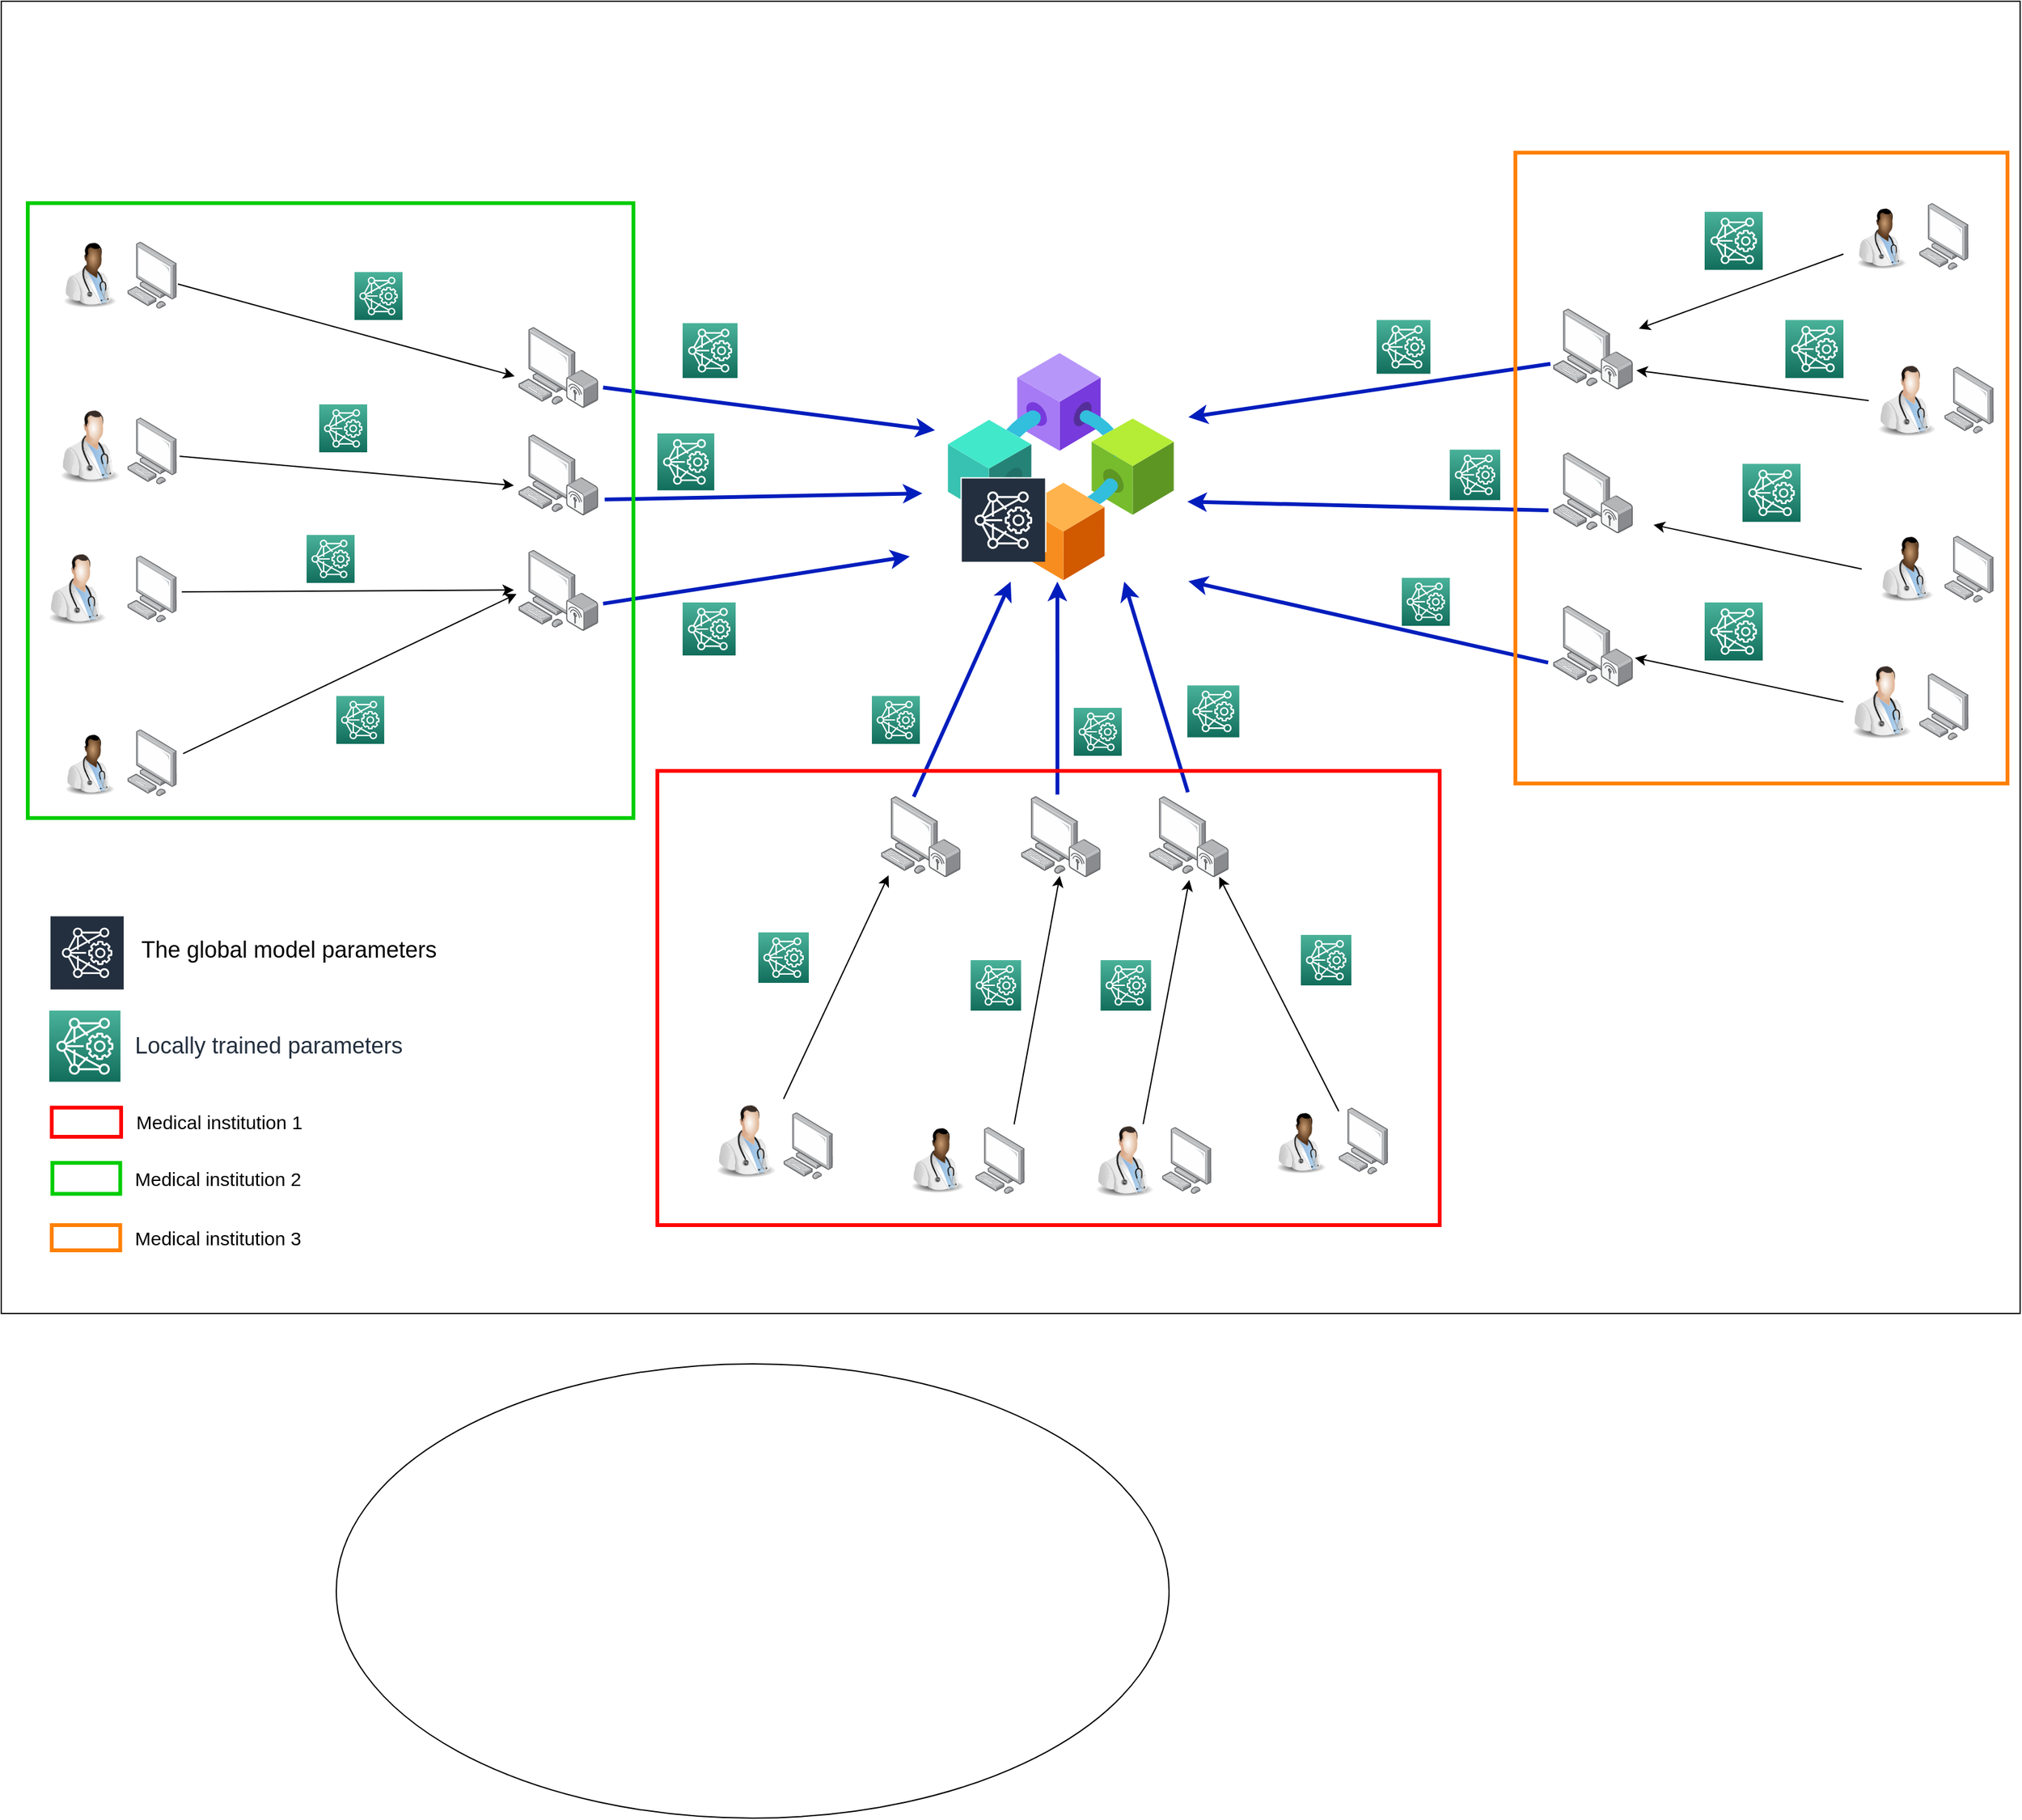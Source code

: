 <mxfile version="21.5.0" type="github">
  <diagram name="Page-1" id="Tms8RYIuvoaYcW6vuLOo">
    <mxGraphModel dx="2868" dy="1520" grid="1" gridSize="10" guides="1" tooltips="1" connect="1" arrows="1" fold="1" page="1" pageScale="1" pageWidth="1600" pageHeight="900" math="0" shadow="0">
      <root>
        <mxCell id="0" />
        <mxCell id="1" parent="0" />
        <mxCell id="-I7TZLMxb8-Y6_HrCM2e-1" value="" style="rounded=0;whiteSpace=wrap;html=1;fillColor=#FFFFFF;gradientColor=none;align=left;" parent="1" vertex="1">
          <mxGeometry width="1600" height="1040" as="geometry" />
        </mxCell>
        <mxCell id="-I7TZLMxb8-Y6_HrCM2e-3" value="" style="image;html=1;image=img/lib/clip_art/people/Doctor_Man_Black_128x128.png" parent="1" vertex="1">
          <mxGeometry x="711.98" y="891.68" width="60" height="53.55" as="geometry" />
        </mxCell>
        <mxCell id="-I7TZLMxb8-Y6_HrCM2e-5" value="" style="image;html=1;image=img/lib/clip_art/people/Doctor_Man_128x128.png" parent="1" vertex="1">
          <mxGeometry x="560" y="870" width="60" height="66.65" as="geometry" />
        </mxCell>
        <mxCell id="-I7TZLMxb8-Y6_HrCM2e-6" value="" style="image;points=[];aspect=fixed;html=1;align=center;shadow=0;dashed=0;image=img/lib/allied_telesis/computer_and_terminals/Personal_Computer.svg;" parent="1" vertex="1">
          <mxGeometry x="620" y="880.65" width="39.03" height="52.9" as="geometry" />
        </mxCell>
        <mxCell id="-I7TZLMxb8-Y6_HrCM2e-7" value="" style="image;points=[];aspect=fixed;html=1;align=center;shadow=0;dashed=0;image=img/lib/allied_telesis/computer_and_terminals/Personal_Computer.svg;" parent="1" vertex="1">
          <mxGeometry x="771.98" y="892.33" width="39.03" height="52.9" as="geometry" />
        </mxCell>
        <mxCell id="-I7TZLMxb8-Y6_HrCM2e-8" value="" style="image;html=1;image=img/lib/clip_art/people/Doctor_Man_Black_128x128.png" parent="1" vertex="1">
          <mxGeometry x="1000" y="879.78" width="60" height="50" as="geometry" />
        </mxCell>
        <mxCell id="-I7TZLMxb8-Y6_HrCM2e-9" value="" style="image;points=[];aspect=fixed;html=1;align=center;shadow=0;dashed=0;image=img/lib/allied_telesis/computer_and_terminals/Personal_Computer.svg;" parent="1" vertex="1">
          <mxGeometry x="1060" y="876.88" width="39.03" height="52.9" as="geometry" />
        </mxCell>
        <mxCell id="-I7TZLMxb8-Y6_HrCM2e-10" value="" style="image;points=[];aspect=fixed;html=1;align=center;shadow=0;dashed=0;image=img/lib/allied_telesis/computer_and_terminals/Personal_Computer.svg;" parent="1" vertex="1">
          <mxGeometry x="920" y="892.33" width="39.03" height="52.9" as="geometry" />
        </mxCell>
        <mxCell id="-I7TZLMxb8-Y6_HrCM2e-11" value="" style="image;html=1;image=img/lib/clip_art/people/Doctor_Man_128x128.png" parent="1" vertex="1">
          <mxGeometry x="860" y="890" width="60" height="58.33" as="geometry" />
        </mxCell>
        <mxCell id="-I7TZLMxb8-Y6_HrCM2e-12" value="" style="image;points=[];aspect=fixed;html=1;align=center;shadow=0;dashed=0;image=img/lib/allied_telesis/computer_and_terminals/Personal_Computer_Wireless.svg;" parent="1" vertex="1">
          <mxGeometry x="697.25" y="630.0" width="63" height="64.2" as="geometry" />
        </mxCell>
        <mxCell id="-I7TZLMxb8-Y6_HrCM2e-13" value="" style="image;points=[];aspect=fixed;html=1;align=center;shadow=0;dashed=0;image=img/lib/allied_telesis/computer_and_terminals/Personal_Computer_Wireless.svg;" parent="1" vertex="1">
          <mxGeometry x="808.26" y="630.0" width="63" height="64.2" as="geometry" />
        </mxCell>
        <mxCell id="-I7TZLMxb8-Y6_HrCM2e-14" value="" style="image;points=[];aspect=fixed;html=1;align=center;shadow=0;dashed=0;image=img/lib/allied_telesis/computer_and_terminals/Personal_Computer_Wireless.svg;" parent="1" vertex="1">
          <mxGeometry x="909.75" y="630.0" width="63" height="64.2" as="geometry" />
        </mxCell>
        <mxCell id="-I7TZLMxb8-Y6_HrCM2e-15" value="" style="sketch=0;points=[[0,0,0],[0.25,0,0],[0.5,0,0],[0.75,0,0],[1,0,0],[0,1,0],[0.25,1,0],[0.5,1,0],[0.75,1,0],[1,1,0],[0,0.25,0],[0,0.5,0],[0,0.75,0],[1,0.25,0],[1,0.5,0],[1,0.75,0]];outlineConnect=0;fontColor=#232F3E;gradientColor=#4AB29A;gradientDirection=north;fillColor=#116D5B;strokeColor=#ffffff;dashed=0;verticalLabelPosition=bottom;verticalAlign=top;align=center;html=1;fontSize=12;fontStyle=0;aspect=fixed;shape=mxgraph.aws4.resourceIcon;resIcon=mxgraph.aws4.deep_learning_amis;" parent="1" vertex="1">
          <mxGeometry x="600" y="738" width="40" height="40" as="geometry" />
        </mxCell>
        <mxCell id="-I7TZLMxb8-Y6_HrCM2e-18" value="" style="endArrow=classic;html=1;rounded=0;entryX=0.095;entryY=0.977;entryDx=0;entryDy=0;entryPerimeter=0;exitX=1;exitY=0;exitDx=0;exitDy=0;strokeColor=#000000;" parent="1" source="-I7TZLMxb8-Y6_HrCM2e-5" target="-I7TZLMxb8-Y6_HrCM2e-12" edge="1">
          <mxGeometry width="50" height="50" relative="1" as="geometry">
            <mxPoint x="680" y="710" as="sourcePoint" />
            <mxPoint x="730" y="660" as="targetPoint" />
          </mxGeometry>
        </mxCell>
        <mxCell id="-I7TZLMxb8-Y6_HrCM2e-19" value="" style="endArrow=classic;html=1;rounded=0;entryX=0.487;entryY=0.985;entryDx=0;entryDy=0;entryPerimeter=0;strokeColor=#000000;exitX=0.788;exitY=-0.041;exitDx=0;exitDy=0;exitPerimeter=0;" parent="1" source="-I7TZLMxb8-Y6_HrCM2e-7" target="-I7TZLMxb8-Y6_HrCM2e-13" edge="1">
          <mxGeometry width="50" height="50" relative="1" as="geometry">
            <mxPoint x="744" y="780" as="sourcePoint" />
            <mxPoint x="860" y="673" as="targetPoint" />
          </mxGeometry>
        </mxCell>
        <mxCell id="-I7TZLMxb8-Y6_HrCM2e-23" value="" style="endArrow=classic;html=1;rounded=0;entryX=0.881;entryY=0.996;entryDx=0;entryDy=0;entryPerimeter=0;exitX=1;exitY=0;exitDx=0;exitDy=0;strokeColor=#000000;" parent="1" source="-I7TZLMxb8-Y6_HrCM2e-8" target="-I7TZLMxb8-Y6_HrCM2e-14" edge="1">
          <mxGeometry width="50" height="50" relative="1" as="geometry">
            <mxPoint x="920" y="761.2" as="sourcePoint" />
            <mxPoint x="1036" y="654.2" as="targetPoint" />
          </mxGeometry>
        </mxCell>
        <mxCell id="-I7TZLMxb8-Y6_HrCM2e-24" value="" style="endArrow=classic;html=1;rounded=0;entryX=0.505;entryY=1.034;entryDx=0;entryDy=0;entryPerimeter=0;strokeColor=#000000;exitX=0.75;exitY=0;exitDx=0;exitDy=0;" parent="1" source="-I7TZLMxb8-Y6_HrCM2e-11" target="-I7TZLMxb8-Y6_HrCM2e-14" edge="1">
          <mxGeometry width="50" height="50" relative="1" as="geometry">
            <mxPoint x="880" y="780" as="sourcePoint" />
            <mxPoint x="938" y="653" as="targetPoint" />
          </mxGeometry>
        </mxCell>
        <mxCell id="-I7TZLMxb8-Y6_HrCM2e-27" value="" style="ellipse;whiteSpace=wrap;html=1;fillColor=none;strokeColor=#000000;" parent="1" vertex="1">
          <mxGeometry x="265.52" y="1080" width="660" height="360" as="geometry" />
        </mxCell>
        <mxCell id="-I7TZLMxb8-Y6_HrCM2e-28" value="" style="image;aspect=fixed;html=1;points=[];align=center;fontSize=12;image=img/lib/azure2/blockchain/Consortium.svg;" parent="1" vertex="1">
          <mxGeometry x="749.76" y="278.9" width="180" height="180" as="geometry" />
        </mxCell>
        <mxCell id="-I7TZLMxb8-Y6_HrCM2e-29" value="" style="image;points=[];aspect=fixed;html=1;align=center;shadow=0;dashed=0;image=img/lib/allied_telesis/computer_and_terminals/Personal_Computer.svg;" parent="1" vertex="1">
          <mxGeometry x="100" y="577.1" width="39.03" height="52.9" as="geometry" />
        </mxCell>
        <mxCell id="-I7TZLMxb8-Y6_HrCM2e-30" value="" style="image;html=1;image=img/lib/clip_art/people/Doctor_Man_Black_128x128.png" parent="1" vertex="1">
          <mxGeometry x="40" y="580" width="60" height="50" as="geometry" />
        </mxCell>
        <mxCell id="-I7TZLMxb8-Y6_HrCM2e-31" value="" style="image;points=[];aspect=fixed;html=1;align=center;shadow=0;dashed=0;image=img/lib/allied_telesis/computer_and_terminals/Personal_Computer.svg;" parent="1" vertex="1">
          <mxGeometry x="100" y="439.37" width="39.03" height="52.9" as="geometry" />
        </mxCell>
        <mxCell id="-I7TZLMxb8-Y6_HrCM2e-32" value="" style="image;html=1;image=img/lib/clip_art/people/Doctor_Man_128x128.png" parent="1" vertex="1">
          <mxGeometry x="30" y="436.65" width="60" height="58.33" as="geometry" />
        </mxCell>
        <mxCell id="-I7TZLMxb8-Y6_HrCM2e-33" value="" style="image;points=[];aspect=fixed;html=1;align=center;shadow=0;dashed=0;image=img/lib/allied_telesis/computer_and_terminals/Personal_Computer.svg;" parent="1" vertex="1">
          <mxGeometry x="100.0" y="190.65" width="39.03" height="52.9" as="geometry" />
        </mxCell>
        <mxCell id="-I7TZLMxb8-Y6_HrCM2e-34" value="" style="image;html=1;image=img/lib/clip_art/people/Doctor_Man_Black_128x128.png" parent="1" vertex="1">
          <mxGeometry x="40.0" y="190.0" width="60" height="53.55" as="geometry" />
        </mxCell>
        <mxCell id="-I7TZLMxb8-Y6_HrCM2e-35" value="" style="image;points=[];aspect=fixed;html=1;align=center;shadow=0;dashed=0;image=img/lib/allied_telesis/computer_and_terminals/Personal_Computer.svg;" parent="1" vertex="1">
          <mxGeometry x="100" y="330" width="39.03" height="52.9" as="geometry" />
        </mxCell>
        <mxCell id="-I7TZLMxb8-Y6_HrCM2e-36" value="" style="image;html=1;image=img/lib/clip_art/people/Doctor_Man_128x128.png" parent="1" vertex="1">
          <mxGeometry x="40" y="319.35" width="60" height="66.65" as="geometry" />
        </mxCell>
        <mxCell id="-I7TZLMxb8-Y6_HrCM2e-38" value="" style="endArrow=classic;html=1;rounded=0;entryX=-0.059;entryY=0.631;entryDx=0;entryDy=0;entryPerimeter=0;strokeColor=#000000;exitX=1.058;exitY=0.579;exitDx=0;exitDy=0;exitPerimeter=0;" parent="1" source="-I7TZLMxb8-Y6_HrCM2e-35" target="-I7TZLMxb8-Y6_HrCM2e-39" edge="1">
          <mxGeometry width="50" height="50" relative="1" as="geometry">
            <mxPoint x="140" y="400" as="sourcePoint" />
            <mxPoint x="230" y="370" as="targetPoint" />
          </mxGeometry>
        </mxCell>
        <mxCell id="-I7TZLMxb8-Y6_HrCM2e-39" value="" style="image;points=[];aspect=fixed;html=1;align=center;shadow=0;dashed=0;image=img/lib/allied_telesis/computer_and_terminals/Personal_Computer_Wireless.svg;" parent="1" vertex="1">
          <mxGeometry x="410" y="343.25" width="63" height="64.2" as="geometry" />
        </mxCell>
        <mxCell id="-I7TZLMxb8-Y6_HrCM2e-40" value="" style="image;points=[];aspect=fixed;html=1;align=center;shadow=0;dashed=0;image=img/lib/allied_telesis/computer_and_terminals/Personal_Computer_Wireless.svg;" parent="1" vertex="1">
          <mxGeometry x="410" y="258.15" width="63" height="64.2" as="geometry" />
        </mxCell>
        <mxCell id="-I7TZLMxb8-Y6_HrCM2e-41" value="" style="image;points=[];aspect=fixed;html=1;align=center;shadow=0;dashed=0;image=img/lib/allied_telesis/computer_and_terminals/Personal_Computer_Wireless.svg;" parent="1" vertex="1">
          <mxGeometry x="410" y="434.8" width="63" height="64.2" as="geometry" />
        </mxCell>
        <mxCell id="-I7TZLMxb8-Y6_HrCM2e-43" value="" style="endArrow=classic;html=1;rounded=0;entryX=-0.05;entryY=0.607;entryDx=0;entryDy=0;entryPerimeter=0;strokeColor=#000000;exitX=1.024;exitY=0.632;exitDx=0;exitDy=0;exitPerimeter=0;" parent="1" source="-I7TZLMxb8-Y6_HrCM2e-33" target="-I7TZLMxb8-Y6_HrCM2e-40" edge="1">
          <mxGeometry width="50" height="50" relative="1" as="geometry">
            <mxPoint x="244" y="490" as="sourcePoint" />
            <mxPoint x="360" y="383" as="targetPoint" />
          </mxGeometry>
        </mxCell>
        <mxCell id="-I7TZLMxb8-Y6_HrCM2e-44" value="" style="endArrow=classic;html=1;rounded=0;entryX=-0.059;entryY=0.496;entryDx=0;entryDy=0;entryPerimeter=0;strokeColor=#000000;exitX=1.104;exitY=0.543;exitDx=0;exitDy=0;exitPerimeter=0;" parent="1" source="-I7TZLMxb8-Y6_HrCM2e-31" target="-I7TZLMxb8-Y6_HrCM2e-41" edge="1">
          <mxGeometry width="50" height="50" relative="1" as="geometry">
            <mxPoint x="380" y="490" as="sourcePoint" />
            <mxPoint x="438" y="363" as="targetPoint" />
          </mxGeometry>
        </mxCell>
        <mxCell id="-I7TZLMxb8-Y6_HrCM2e-45" value="" style="endArrow=classic;html=1;rounded=0;entryX=-0.026;entryY=0.545;entryDx=0;entryDy=0;entryPerimeter=0;exitX=1.131;exitY=0.363;exitDx=0;exitDy=0;strokeColor=#000000;exitPerimeter=0;" parent="1" source="-I7TZLMxb8-Y6_HrCM2e-29" target="-I7TZLMxb8-Y6_HrCM2e-41" edge="1">
          <mxGeometry width="50" height="50" relative="1" as="geometry">
            <mxPoint x="420" y="471.2" as="sourcePoint" />
            <mxPoint x="536" y="364.2" as="targetPoint" />
          </mxGeometry>
        </mxCell>
        <mxCell id="-I7TZLMxb8-Y6_HrCM2e-46" value="" style="sketch=0;points=[[0,0,0],[0.25,0,0],[0.5,0,0],[0.75,0,0],[1,0,0],[0,1,0],[0.25,1,0],[0.5,1,0],[0.75,1,0],[1,1,0],[0,0.25,0],[0,0.5,0],[0,0.75,0],[1,0.25,0],[1,0.5,0],[1,0.75,0]];outlineConnect=0;fontColor=#232F3E;gradientColor=#4AB29A;gradientDirection=north;fillColor=#116D5B;strokeColor=#ffffff;dashed=0;verticalLabelPosition=bottom;verticalAlign=top;align=center;html=1;fontSize=12;fontStyle=0;aspect=fixed;shape=mxgraph.aws4.resourceIcon;resIcon=mxgraph.aws4.deep_learning_amis;" parent="1" vertex="1">
          <mxGeometry x="265.52" y="550.65" width="38" height="38" as="geometry" />
        </mxCell>
        <mxCell id="-I7TZLMxb8-Y6_HrCM2e-48" value="" style="image;points=[];aspect=fixed;html=1;align=center;shadow=0;dashed=0;image=img/lib/allied_telesis/computer_and_terminals/Personal_Computer.svg;" parent="1" vertex="1">
          <mxGeometry x="1520" y="160.0" width="39.03" height="52.9" as="geometry" />
        </mxCell>
        <mxCell id="-I7TZLMxb8-Y6_HrCM2e-49" value="" style="image;html=1;image=img/lib/clip_art/people/Doctor_Man_Black_128x128.png" parent="1" vertex="1">
          <mxGeometry x="1460" y="162.9" width="60" height="50" as="geometry" />
        </mxCell>
        <mxCell id="-I7TZLMxb8-Y6_HrCM2e-50" value="" style="image;points=[];aspect=fixed;html=1;align=center;shadow=0;dashed=0;image=img/lib/allied_telesis/computer_and_terminals/Personal_Computer.svg;" parent="1" vertex="1">
          <mxGeometry x="1540" y="289.65" width="39.03" height="52.9" as="geometry" />
        </mxCell>
        <mxCell id="-I7TZLMxb8-Y6_HrCM2e-51" value="" style="image;html=1;image=img/lib/clip_art/people/Doctor_Man_128x128.png" parent="1" vertex="1">
          <mxGeometry x="1480" y="287.32" width="60" height="58.33" as="geometry" />
        </mxCell>
        <mxCell id="-I7TZLMxb8-Y6_HrCM2e-52" value="" style="image;points=[];aspect=fixed;html=1;align=center;shadow=0;dashed=0;image=img/lib/allied_telesis/computer_and_terminals/Personal_Computer.svg;" parent="1" vertex="1">
          <mxGeometry x="1540" y="423.65" width="39.03" height="52.9" as="geometry" />
        </mxCell>
        <mxCell id="-I7TZLMxb8-Y6_HrCM2e-53" value="" style="image;html=1;image=img/lib/clip_art/people/Doctor_Man_Black_128x128.png" parent="1" vertex="1">
          <mxGeometry x="1480" y="423.0" width="60" height="53.55" as="geometry" />
        </mxCell>
        <mxCell id="-I7TZLMxb8-Y6_HrCM2e-54" value="" style="image;points=[];aspect=fixed;html=1;align=center;shadow=0;dashed=0;image=img/lib/allied_telesis/computer_and_terminals/Personal_Computer.svg;" parent="1" vertex="1">
          <mxGeometry x="1520" y="532.65" width="39.03" height="52.9" as="geometry" />
        </mxCell>
        <mxCell id="-I7TZLMxb8-Y6_HrCM2e-55" value="" style="image;html=1;image=img/lib/clip_art/people/Doctor_Man_128x128.png" parent="1" vertex="1">
          <mxGeometry x="1460" y="522" width="60" height="66.65" as="geometry" />
        </mxCell>
        <mxCell id="-I7TZLMxb8-Y6_HrCM2e-56" value="" style="sketch=0;points=[[0,0,0],[0.25,0,0],[0.5,0,0],[0.75,0,0],[1,0,0],[0,1,0],[0.25,1,0],[0.5,1,0],[0.75,1,0],[1,1,0],[0,0.25,0],[0,0.5,0],[0,0.75,0],[1,0.25,0],[1,0.5,0],[1,0.75,0]];outlineConnect=0;fontColor=#232F3E;gradientColor=#4AB29A;gradientDirection=north;fillColor=#116D5B;strokeColor=#ffffff;dashed=0;verticalLabelPosition=bottom;verticalAlign=top;align=center;html=1;fontSize=12;fontStyle=0;aspect=fixed;shape=mxgraph.aws4.resourceIcon;resIcon=mxgraph.aws4.deep_learning_amis;" parent="1" vertex="1">
          <mxGeometry x="1350" y="166.9" width="46" height="46" as="geometry" />
        </mxCell>
        <mxCell id="-I7TZLMxb8-Y6_HrCM2e-57" value="" style="endArrow=classic;html=1;rounded=0;exitX=0;exitY=0.5;exitDx=0;exitDy=0;strokeColor=#000000;entryX=1.026;entryY=0.644;entryDx=0;entryDy=0;entryPerimeter=0;" parent="1" source="-I7TZLMxb8-Y6_HrCM2e-55" target="-I7TZLMxb8-Y6_HrCM2e-58" edge="1">
          <mxGeometry width="50" height="50" relative="1" as="geometry">
            <mxPoint x="1100" y="401.45" as="sourcePoint" />
            <mxPoint x="1200" y="520" as="targetPoint" />
          </mxGeometry>
        </mxCell>
        <mxCell id="-I7TZLMxb8-Y6_HrCM2e-58" value="" style="image;points=[];aspect=fixed;html=1;align=center;shadow=0;dashed=0;image=img/lib/allied_telesis/computer_and_terminals/Personal_Computer_Wireless.svg;" parent="1" vertex="1">
          <mxGeometry x="1230" y="479.01" width="63" height="64.2" as="geometry" />
        </mxCell>
        <mxCell id="-I7TZLMxb8-Y6_HrCM2e-59" value="" style="image;points=[];aspect=fixed;html=1;align=center;shadow=0;dashed=0;image=img/lib/allied_telesis/computer_and_terminals/Personal_Computer_Wireless.svg;" parent="1" vertex="1">
          <mxGeometry x="1230" y="357.55" width="63" height="64.2" as="geometry" />
        </mxCell>
        <mxCell id="-I7TZLMxb8-Y6_HrCM2e-60" value="" style="image;points=[];aspect=fixed;html=1;align=center;shadow=0;dashed=0;image=img/lib/allied_telesis/computer_and_terminals/Personal_Computer_Wireless.svg;" parent="1" vertex="1">
          <mxGeometry x="1230" y="243.55" width="63" height="64.2" as="geometry" />
        </mxCell>
        <mxCell id="-I7TZLMxb8-Y6_HrCM2e-63" value="" style="endArrow=classic;html=1;rounded=0;strokeColor=#000000;exitX=0;exitY=0.5;exitDx=0;exitDy=0;entryX=1.045;entryY=0.763;entryDx=0;entryDy=0;entryPerimeter=0;" parent="1" source="-I7TZLMxb8-Y6_HrCM2e-51" target="-I7TZLMxb8-Y6_HrCM2e-60" edge="1">
          <mxGeometry width="50" height="50" relative="1" as="geometry">
            <mxPoint x="1300" y="471.45" as="sourcePoint" />
            <mxPoint x="1200" y="290" as="targetPoint" />
          </mxGeometry>
        </mxCell>
        <mxCell id="-I7TZLMxb8-Y6_HrCM2e-64" value="" style="endArrow=classic;html=1;rounded=0;entryX=1.078;entryY=0.248;entryDx=0;entryDy=0;entryPerimeter=0;exitX=0;exitY=0.75;exitDx=0;exitDy=0;strokeColor=#000000;" parent="1" source="-I7TZLMxb8-Y6_HrCM2e-49" target="-I7TZLMxb8-Y6_HrCM2e-60" edge="1">
          <mxGeometry width="50" height="50" relative="1" as="geometry">
            <mxPoint x="1340" y="452.65" as="sourcePoint" />
            <mxPoint x="1456" y="345.65" as="targetPoint" />
          </mxGeometry>
        </mxCell>
        <mxCell id="7jS0O366HsY2LgXBcRy0-3" value="" style="endArrow=classic;html=1;rounded=0;exitX=1.063;exitY=0.748;exitDx=0;exitDy=0;exitPerimeter=0;fillColor=#0050ef;strokeColor=#001DBC;strokeWidth=3;" edge="1" parent="1" source="-I7TZLMxb8-Y6_HrCM2e-40">
          <mxGeometry width="50" height="50" relative="1" as="geometry">
            <mxPoint x="560.002" y="309.302" as="sourcePoint" />
            <mxPoint x="740" y="340" as="targetPoint" />
          </mxGeometry>
        </mxCell>
        <mxCell id="7jS0O366HsY2LgXBcRy0-4" value="" style="endArrow=classic;html=1;rounded=0;exitX=1.083;exitY=0.805;exitDx=0;exitDy=0;exitPerimeter=0;fillColor=#0050ef;strokeColor=#001DBC;strokeWidth=3;" edge="1" parent="1" source="-I7TZLMxb8-Y6_HrCM2e-39">
          <mxGeometry width="50" height="50" relative="1" as="geometry">
            <mxPoint x="555.52" y="400" as="sourcePoint" />
            <mxPoint x="730" y="390" as="targetPoint" />
          </mxGeometry>
        </mxCell>
        <mxCell id="7jS0O366HsY2LgXBcRy0-5" value="" style="endArrow=classic;html=1;rounded=0;exitX=1.063;exitY=0.664;exitDx=0;exitDy=0;exitPerimeter=0;fillColor=#0050ef;strokeColor=#001DBC;strokeWidth=3;" edge="1" parent="1" source="-I7TZLMxb8-Y6_HrCM2e-41">
          <mxGeometry width="50" height="50" relative="1" as="geometry">
            <mxPoint x="557.52" y="486.27" as="sourcePoint" />
            <mxPoint x="720" y="440" as="targetPoint" />
          </mxGeometry>
        </mxCell>
        <mxCell id="7jS0O366HsY2LgXBcRy0-7" value="" style="sketch=0;points=[[0,0,0],[0.25,0,0],[0.5,0,0],[0.75,0,0],[1,0,0],[0,1,0],[0.25,1,0],[0.5,1,0],[0.75,1,0],[1,1,0],[0,0.25,0],[0,0.5,0],[0,0.75,0],[1,0.25,0],[1,0.5,0],[1,0.75,0]];outlineConnect=0;fontColor=#232F3E;gradientColor=#4AB29A;gradientDirection=north;fillColor=#116D5B;strokeColor=#ffffff;dashed=0;verticalLabelPosition=bottom;verticalAlign=top;align=center;html=1;fontSize=12;fontStyle=0;aspect=fixed;shape=mxgraph.aws4.resourceIcon;resIcon=mxgraph.aws4.deep_learning_amis;" vertex="1" parent="1">
          <mxGeometry x="540" y="476.55" width="42" height="42" as="geometry" />
        </mxCell>
        <mxCell id="7jS0O366HsY2LgXBcRy0-8" value="" style="sketch=0;points=[[0,0,0],[0.25,0,0],[0.5,0,0],[0.75,0,0],[1,0,0],[0,1,0],[0.25,1,0],[0.5,1,0],[0.75,1,0],[1,1,0],[0,0.25,0],[0,0.5,0],[0,0.75,0],[1,0.25,0],[1,0.5,0],[1,0.75,0]];outlineConnect=0;fontColor=#232F3E;gradientColor=#4AB29A;gradientDirection=north;fillColor=#116D5B;strokeColor=#ffffff;dashed=0;verticalLabelPosition=bottom;verticalAlign=top;align=center;html=1;fontSize=12;fontStyle=0;aspect=fixed;shape=mxgraph.aws4.resourceIcon;resIcon=mxgraph.aws4.deep_learning_amis;" vertex="1" parent="1">
          <mxGeometry x="520" y="342.55" width="45.1" height="45.1" as="geometry" />
        </mxCell>
        <mxCell id="7jS0O366HsY2LgXBcRy0-9" value="" style="sketch=0;points=[[0,0,0],[0.25,0,0],[0.5,0,0],[0.75,0,0],[1,0,0],[0,1,0],[0.25,1,0],[0.5,1,0],[0.75,1,0],[1,1,0],[0,0.25,0],[0,0.5,0],[0,0.75,0],[1,0.25,0],[1,0.5,0],[1,0.75,0]];outlineConnect=0;fontColor=#232F3E;gradientColor=#4AB29A;gradientDirection=north;fillColor=#116D5B;strokeColor=#ffffff;dashed=0;verticalLabelPosition=bottom;verticalAlign=top;align=center;html=1;fontSize=12;fontStyle=0;aspect=fixed;shape=mxgraph.aws4.resourceIcon;resIcon=mxgraph.aws4.deep_learning_amis;" vertex="1" parent="1">
          <mxGeometry x="540" y="255.13" width="43.52" height="43.52" as="geometry" />
        </mxCell>
        <mxCell id="7jS0O366HsY2LgXBcRy0-10" value="" style="endArrow=classic;html=1;rounded=0;fillColor=#0050ef;strokeColor=#001DBC;strokeWidth=3;exitX=0.411;exitY=0.008;exitDx=0;exitDy=0;exitPerimeter=0;" edge="1" parent="1" source="-I7TZLMxb8-Y6_HrCM2e-12">
          <mxGeometry width="50" height="50" relative="1" as="geometry">
            <mxPoint x="730" y="570" as="sourcePoint" />
            <mxPoint x="800" y="460" as="targetPoint" />
          </mxGeometry>
        </mxCell>
        <mxCell id="7jS0O366HsY2LgXBcRy0-11" value="" style="endArrow=classic;html=1;rounded=0;fillColor=#0050ef;strokeColor=#001DBC;strokeWidth=3;exitX=0.457;exitY=-0.02;exitDx=0;exitDy=0;exitPerimeter=0;" edge="1" parent="1" source="-I7TZLMxb8-Y6_HrCM2e-13">
          <mxGeometry width="50" height="50" relative="1" as="geometry">
            <mxPoint x="837" y="574" as="sourcePoint" />
            <mxPoint x="837" y="460" as="targetPoint" />
          </mxGeometry>
        </mxCell>
        <mxCell id="7jS0O366HsY2LgXBcRy0-12" value="" style="endArrow=classic;html=1;rounded=0;fillColor=#0050ef;strokeColor=#001DBC;strokeWidth=3;exitX=0.487;exitY=-0.048;exitDx=0;exitDy=0;exitPerimeter=0;" edge="1" parent="1" source="-I7TZLMxb8-Y6_HrCM2e-14">
          <mxGeometry width="50" height="50" relative="1" as="geometry">
            <mxPoint x="940" y="566" as="sourcePoint" />
            <mxPoint x="890" y="460" as="targetPoint" />
          </mxGeometry>
        </mxCell>
        <mxCell id="7jS0O366HsY2LgXBcRy0-13" value="" style="sketch=0;points=[[0,0,0],[0.25,0,0],[0.5,0,0],[0.75,0,0],[1,0,0],[0,1,0],[0.25,1,0],[0.5,1,0],[0.75,1,0],[1,1,0],[0,0.25,0],[0,0.5,0],[0,0.75,0],[1,0.25,0],[1,0.5,0],[1,0.75,0]];outlineConnect=0;fontColor=#232F3E;gradientColor=#4AB29A;gradientDirection=north;fillColor=#116D5B;strokeColor=#ffffff;dashed=0;verticalLabelPosition=bottom;verticalAlign=top;align=center;html=1;fontSize=12;fontStyle=0;aspect=fixed;shape=mxgraph.aws4.resourceIcon;resIcon=mxgraph.aws4.deep_learning_amis;" vertex="1" parent="1">
          <mxGeometry x="940" y="542.2" width="41.21" height="41.21" as="geometry" />
        </mxCell>
        <mxCell id="7jS0O366HsY2LgXBcRy0-15" value="" style="sketch=0;points=[[0,0,0],[0.25,0,0],[0.5,0,0],[0.75,0,0],[1,0,0],[0,1,0],[0.25,1,0],[0.5,1,0],[0.75,1,0],[1,1,0],[0,0.25,0],[0,0.5,0],[0,0.75,0],[1,0.25,0],[1,0.5,0],[1,0.75,0]];outlineConnect=0;fontColor=#232F3E;gradientColor=#4AB29A;gradientDirection=north;fillColor=#116D5B;strokeColor=#ffffff;dashed=0;verticalLabelPosition=bottom;verticalAlign=top;align=center;html=1;fontSize=12;fontStyle=0;aspect=fixed;shape=mxgraph.aws4.resourceIcon;resIcon=mxgraph.aws4.deep_learning_amis;" vertex="1" parent="1">
          <mxGeometry x="850" y="560" width="38" height="38" as="geometry" />
        </mxCell>
        <mxCell id="7jS0O366HsY2LgXBcRy0-16" value="" style="sketch=0;points=[[0,0,0],[0.25,0,0],[0.5,0,0],[0.75,0,0],[1,0,0],[0,1,0],[0.25,1,0],[0.5,1,0],[0.75,1,0],[1,1,0],[0,0.25,0],[0,0.5,0],[0,0.75,0],[1,0.25,0],[1,0.5,0],[1,0.75,0]];outlineConnect=0;fontColor=#232F3E;gradientColor=#4AB29A;gradientDirection=north;fillColor=#116D5B;strokeColor=#ffffff;dashed=0;verticalLabelPosition=bottom;verticalAlign=top;align=center;html=1;fontSize=12;fontStyle=0;aspect=fixed;shape=mxgraph.aws4.resourceIcon;resIcon=mxgraph.aws4.deep_learning_amis;" vertex="1" parent="1">
          <mxGeometry x="690" y="550.65" width="38" height="38" as="geometry" />
        </mxCell>
        <mxCell id="7jS0O366HsY2LgXBcRy0-17" value="" style="endArrow=classic;html=1;rounded=0;fillColor=#0050ef;strokeColor=#001DBC;strokeWidth=3;entryX=0.588;entryY=0.317;entryDx=0;entryDy=0;entryPerimeter=0;exitX=-0.035;exitY=0.682;exitDx=0;exitDy=0;exitPerimeter=0;" edge="1" parent="1" source="-I7TZLMxb8-Y6_HrCM2e-60" target="-I7TZLMxb8-Y6_HrCM2e-1">
          <mxGeometry width="50" height="50" relative="1" as="geometry">
            <mxPoint x="1110" y="290" as="sourcePoint" />
            <mxPoint x="1000" y="190" as="targetPoint" />
          </mxGeometry>
        </mxCell>
        <mxCell id="7jS0O366HsY2LgXBcRy0-18" value="" style="endArrow=classic;html=1;rounded=0;fillColor=#0050ef;strokeColor=#001DBC;strokeWidth=3;entryX=0.588;entryY=0.317;entryDx=0;entryDy=0;entryPerimeter=0;exitX=-0.06;exitY=0.715;exitDx=0;exitDy=0;exitPerimeter=0;" edge="1" parent="1" source="-I7TZLMxb8-Y6_HrCM2e-59">
          <mxGeometry width="50" height="50" relative="1" as="geometry">
            <mxPoint x="1109" y="356.65" as="sourcePoint" />
            <mxPoint x="940" y="396.65" as="targetPoint" />
          </mxGeometry>
        </mxCell>
        <mxCell id="7jS0O366HsY2LgXBcRy0-19" value="" style="endArrow=classic;html=1;rounded=0;fillColor=#0050ef;strokeColor=#001DBC;strokeWidth=3;entryX=0.588;entryY=0.442;entryDx=0;entryDy=0;entryPerimeter=0;exitX=-0.064;exitY=0.704;exitDx=0;exitDy=0;exitPerimeter=0;" edge="1" parent="1" source="-I7TZLMxb8-Y6_HrCM2e-58" target="-I7TZLMxb8-Y6_HrCM2e-1">
          <mxGeometry width="50" height="50" relative="1" as="geometry">
            <mxPoint x="1120" y="504.55" as="sourcePoint" />
            <mxPoint x="959" y="501.2" as="targetPoint" />
          </mxGeometry>
        </mxCell>
        <mxCell id="7jS0O366HsY2LgXBcRy0-20" value="" style="sketch=0;points=[[0,0,0],[0.25,0,0],[0.5,0,0],[0.75,0,0],[1,0,0],[0,1,0],[0.25,1,0],[0.5,1,0],[0.75,1,0],[1,1,0],[0,0.25,0],[0,0.5,0],[0,0.75,0],[1,0.25,0],[1,0.5,0],[1,0.75,0]];outlineConnect=0;fontColor=#232F3E;gradientColor=#4AB29A;gradientDirection=north;fillColor=#116D5B;strokeColor=#ffffff;dashed=0;verticalLabelPosition=bottom;verticalAlign=top;align=center;html=1;fontSize=12;fontStyle=0;aspect=fixed;shape=mxgraph.aws4.resourceIcon;resIcon=mxgraph.aws4.deep_learning_amis;" vertex="1" parent="1">
          <mxGeometry x="1090" y="252.65" width="42.65" height="42.65" as="geometry" />
        </mxCell>
        <mxCell id="7jS0O366HsY2LgXBcRy0-21" value="" style="sketch=0;points=[[0,0,0],[0.25,0,0],[0.5,0,0],[0.75,0,0],[1,0,0],[0,1,0],[0.25,1,0],[0.5,1,0],[0.75,1,0],[1,1,0],[0,0.25,0],[0,0.5,0],[0,0.75,0],[1,0.25,0],[1,0.5,0],[1,0.75,0]];outlineConnect=0;fontColor=#232F3E;gradientColor=#4AB29A;gradientDirection=north;fillColor=#116D5B;strokeColor=#ffffff;dashed=0;verticalLabelPosition=bottom;verticalAlign=top;align=center;html=1;fontSize=12;fontStyle=0;aspect=fixed;shape=mxgraph.aws4.resourceIcon;resIcon=mxgraph.aws4.deep_learning_amis;" vertex="1" parent="1">
          <mxGeometry x="1148" y="355.35" width="40" height="40" as="geometry" />
        </mxCell>
        <mxCell id="7jS0O366HsY2LgXBcRy0-22" value="" style="sketch=0;points=[[0,0,0],[0.25,0,0],[0.5,0,0],[0.75,0,0],[1,0,0],[0,1,0],[0.25,1,0],[0.5,1,0],[0.75,1,0],[1,1,0],[0,0.25,0],[0,0.5,0],[0,0.75,0],[1,0.25,0],[1,0.5,0],[1,0.75,0]];outlineConnect=0;fontColor=#232F3E;gradientColor=#4AB29A;gradientDirection=north;fillColor=#116D5B;strokeColor=#ffffff;dashed=0;verticalLabelPosition=bottom;verticalAlign=top;align=center;html=1;fontSize=12;fontStyle=0;aspect=fixed;shape=mxgraph.aws4.resourceIcon;resIcon=mxgraph.aws4.deep_learning_amis;" vertex="1" parent="1">
          <mxGeometry x="1110" y="456.98" width="38" height="38" as="geometry" />
        </mxCell>
        <mxCell id="7jS0O366HsY2LgXBcRy0-23" value="" style="rounded=0;whiteSpace=wrap;html=1;fillColor=none;strokeColor=#FF0000;strokeWidth=3;" vertex="1" parent="1">
          <mxGeometry x="520" y="610" width="620" height="360" as="geometry" />
        </mxCell>
        <mxCell id="7jS0O366HsY2LgXBcRy0-25" value="" style="rounded=0;whiteSpace=wrap;html=1;fillColor=none;strokeColor=#00CC00;strokeWidth=3;" vertex="1" parent="1">
          <mxGeometry x="21" y="160" width="480" height="487.35" as="geometry" />
        </mxCell>
        <mxCell id="7jS0O366HsY2LgXBcRy0-26" value="" style="rounded=0;whiteSpace=wrap;html=1;strokeColor=#FF8000;fillColor=none;strokeWidth=3;" vertex="1" parent="1">
          <mxGeometry x="1200" y="120.0" width="390" height="500" as="geometry" />
        </mxCell>
        <mxCell id="7jS0O366HsY2LgXBcRy0-28" value="" style="endArrow=classic;html=1;rounded=0;exitX=0;exitY=0.5;exitDx=0;exitDy=0;strokeColor=#000000;entryX=1.026;entryY=0.644;entryDx=0;entryDy=0;entryPerimeter=0;" edge="1" parent="1">
          <mxGeometry width="50" height="50" relative="1" as="geometry">
            <mxPoint x="1474.5" y="450" as="sourcePoint" />
            <mxPoint x="1309.5" y="415" as="targetPoint" />
          </mxGeometry>
        </mxCell>
        <mxCell id="7jS0O366HsY2LgXBcRy0-31" value="" style="sketch=0;points=[[0,0,0],[0.25,0,0],[0.5,0,0],[0.75,0,0],[1,0,0],[0,1,0],[0.25,1,0],[0.5,1,0],[0.75,1,0],[1,1,0],[0,0.25,0],[0,0.5,0],[0,0.75,0],[1,0.25,0],[1,0.5,0],[1,0.75,0]];outlineConnect=0;fontColor=#232F3E;gradientColor=#4AB29A;gradientDirection=north;fillColor=#116D5B;strokeColor=#ffffff;dashed=0;verticalLabelPosition=bottom;verticalAlign=top;align=center;html=1;fontSize=12;fontStyle=0;aspect=fixed;shape=mxgraph.aws4.resourceIcon;resIcon=mxgraph.aws4.deep_learning_amis;" vertex="1" parent="1">
          <mxGeometry x="1414" y="252.65" width="46" height="46" as="geometry" />
        </mxCell>
        <mxCell id="7jS0O366HsY2LgXBcRy0-32" value="" style="sketch=0;points=[[0,0,0],[0.25,0,0],[0.5,0,0],[0.75,0,0],[1,0,0],[0,1,0],[0.25,1,0],[0.5,1,0],[0.75,1,0],[1,1,0],[0,0.25,0],[0,0.5,0],[0,0.75,0],[1,0.25,0],[1,0.5,0],[1,0.75,0]];outlineConnect=0;fontColor=#232F3E;gradientColor=#4AB29A;gradientDirection=north;fillColor=#116D5B;strokeColor=#ffffff;dashed=0;verticalLabelPosition=bottom;verticalAlign=top;align=center;html=1;fontSize=12;fontStyle=0;aspect=fixed;shape=mxgraph.aws4.resourceIcon;resIcon=mxgraph.aws4.deep_learning_amis;" vertex="1" parent="1">
          <mxGeometry x="1380" y="366.65" width="46" height="46" as="geometry" />
        </mxCell>
        <mxCell id="7jS0O366HsY2LgXBcRy0-33" value="" style="sketch=0;points=[[0,0,0],[0.25,0,0],[0.5,0,0],[0.75,0,0],[1,0,0],[0,1,0],[0.25,1,0],[0.5,1,0],[0.75,1,0],[1,1,0],[0,0.25,0],[0,0.5,0],[0,0.75,0],[1,0.25,0],[1,0.5,0],[1,0.75,0]];outlineConnect=0;fontColor=#232F3E;gradientColor=#4AB29A;gradientDirection=north;fillColor=#116D5B;strokeColor=#ffffff;dashed=0;verticalLabelPosition=bottom;verticalAlign=top;align=center;html=1;fontSize=12;fontStyle=0;aspect=fixed;shape=mxgraph.aws4.resourceIcon;resIcon=mxgraph.aws4.deep_learning_amis;" vertex="1" parent="1">
          <mxGeometry x="1350" y="476.55" width="46" height="46" as="geometry" />
        </mxCell>
        <mxCell id="7jS0O366HsY2LgXBcRy0-34" value="" style="sketch=0;points=[[0,0,0],[0.25,0,0],[0.5,0,0],[0.75,0,0],[1,0,0],[0,1,0],[0.25,1,0],[0.5,1,0],[0.75,1,0],[1,1,0],[0,0.25,0],[0,0.5,0],[0,0.75,0],[1,0.25,0],[1,0.5,0],[1,0.75,0]];outlineConnect=0;fontColor=#232F3E;gradientColor=#4AB29A;gradientDirection=north;fillColor=#116D5B;strokeColor=#ffffff;dashed=0;verticalLabelPosition=bottom;verticalAlign=top;align=center;html=1;fontSize=12;fontStyle=0;aspect=fixed;shape=mxgraph.aws4.resourceIcon;resIcon=mxgraph.aws4.deep_learning_amis;" vertex="1" parent="1">
          <mxGeometry x="768.26" y="760" width="40" height="40" as="geometry" />
        </mxCell>
        <mxCell id="7jS0O366HsY2LgXBcRy0-35" value="" style="sketch=0;points=[[0,0,0],[0.25,0,0],[0.5,0,0],[0.75,0,0],[1,0,0],[0,1,0],[0.25,1,0],[0.5,1,0],[0.75,1,0],[1,1,0],[0,0.25,0],[0,0.5,0],[0,0.75,0],[1,0.25,0],[1,0.5,0],[1,0.75,0]];outlineConnect=0;fontColor=#232F3E;gradientColor=#4AB29A;gradientDirection=north;fillColor=#116D5B;strokeColor=#ffffff;dashed=0;verticalLabelPosition=bottom;verticalAlign=top;align=center;html=1;fontSize=12;fontStyle=0;aspect=fixed;shape=mxgraph.aws4.resourceIcon;resIcon=mxgraph.aws4.deep_learning_amis;" vertex="1" parent="1">
          <mxGeometry x="871.26" y="760" width="40" height="40" as="geometry" />
        </mxCell>
        <mxCell id="7jS0O366HsY2LgXBcRy0-36" value="" style="sketch=0;points=[[0,0,0],[0.25,0,0],[0.5,0,0],[0.75,0,0],[1,0,0],[0,1,0],[0.25,1,0],[0.5,1,0],[0.75,1,0],[1,1,0],[0,0.25,0],[0,0.5,0],[0,0.75,0],[1,0.25,0],[1,0.5,0],[1,0.75,0]];outlineConnect=0;fontColor=#232F3E;gradientColor=#4AB29A;gradientDirection=north;fillColor=#116D5B;strokeColor=#ffffff;dashed=0;verticalLabelPosition=bottom;verticalAlign=top;align=center;html=1;fontSize=12;fontStyle=0;aspect=fixed;shape=mxgraph.aws4.resourceIcon;resIcon=mxgraph.aws4.deep_learning_amis;" vertex="1" parent="1">
          <mxGeometry x="1030" y="740" width="40" height="40" as="geometry" />
        </mxCell>
        <mxCell id="7jS0O366HsY2LgXBcRy0-39" value="" style="sketch=0;points=[[0,0,0],[0.25,0,0],[0.5,0,0],[0.75,0,0],[1,0,0],[0,1,0],[0.25,1,0],[0.5,1,0],[0.75,1,0],[1,1,0],[0,0.25,0],[0,0.5,0],[0,0.75,0],[1,0.25,0],[1,0.5,0],[1,0.75,0]];outlineConnect=0;fontColor=#232F3E;gradientColor=#4AB29A;gradientDirection=north;fillColor=#116D5B;strokeColor=#ffffff;dashed=0;verticalLabelPosition=bottom;verticalAlign=top;align=center;html=1;fontSize=12;fontStyle=0;aspect=fixed;shape=mxgraph.aws4.resourceIcon;resIcon=mxgraph.aws4.deep_learning_amis;" vertex="1" parent="1">
          <mxGeometry x="242" y="423" width="38" height="38" as="geometry" />
        </mxCell>
        <mxCell id="7jS0O366HsY2LgXBcRy0-40" value="" style="sketch=0;points=[[0,0,0],[0.25,0,0],[0.5,0,0],[0.75,0,0],[1,0,0],[0,1,0],[0.25,1,0],[0.5,1,0],[0.75,1,0],[1,1,0],[0,0.25,0],[0,0.5,0],[0,0.75,0],[1,0.25,0],[1,0.5,0],[1,0.75,0]];outlineConnect=0;fontColor=#232F3E;gradientColor=#4AB29A;gradientDirection=north;fillColor=#116D5B;strokeColor=#ffffff;dashed=0;verticalLabelPosition=bottom;verticalAlign=top;align=center;html=1;fontSize=12;fontStyle=0;aspect=fixed;shape=mxgraph.aws4.resourceIcon;resIcon=mxgraph.aws4.deep_learning_amis;" vertex="1" parent="1">
          <mxGeometry x="252" y="319.55" width="38" height="38" as="geometry" />
        </mxCell>
        <mxCell id="7jS0O366HsY2LgXBcRy0-41" value="" style="sketch=0;points=[[0,0,0],[0.25,0,0],[0.5,0,0],[0.75,0,0],[1,0,0],[0,1,0],[0.25,1,0],[0.5,1,0],[0.75,1,0],[1,1,0],[0,0.25,0],[0,0.5,0],[0,0.75,0],[1,0.25,0],[1,0.5,0],[1,0.75,0]];outlineConnect=0;fontColor=#232F3E;gradientColor=#4AB29A;gradientDirection=north;fillColor=#116D5B;strokeColor=#ffffff;dashed=0;verticalLabelPosition=bottom;verticalAlign=top;align=center;html=1;fontSize=12;fontStyle=0;aspect=fixed;shape=mxgraph.aws4.resourceIcon;resIcon=mxgraph.aws4.deep_learning_amis;" vertex="1" parent="1">
          <mxGeometry x="280" y="214.65" width="38" height="38" as="geometry" />
        </mxCell>
        <mxCell id="7jS0O366HsY2LgXBcRy0-42" value="" style="sketch=0;outlineConnect=0;fontColor=#232F3E;gradientColor=none;strokeColor=#ffffff;fillColor=#232F3E;dashed=0;verticalLabelPosition=middle;verticalAlign=bottom;align=center;html=1;whiteSpace=wrap;fontSize=10;fontStyle=1;spacing=3;shape=mxgraph.aws4.productIcon;prIcon=mxgraph.aws4.deep_learning_amis;" vertex="1" parent="1">
          <mxGeometry x="760.25" y="377.28" width="68" height="59.37" as="geometry" />
        </mxCell>
        <mxCell id="7jS0O366HsY2LgXBcRy0-46" value="The global model parameters" style="sketch=0;outlineConnect=0;gradientColor=none;strokeColor=#ffffff;fillColor=#232F3E;dashed=0;verticalLabelPosition=middle;verticalAlign=middle;align=left;html=1;spacing=3;shape=mxgraph.aws4.productIcon;prIcon=mxgraph.aws4.deep_learning_amis;labelPosition=right;spacingLeft=10;fontSize=18;fontColor=#000000;" vertex="1" parent="1">
          <mxGeometry x="38.04" y="724.2" width="60" height="55.8" as="geometry" />
        </mxCell>
        <mxCell id="7jS0O366HsY2LgXBcRy0-47" value="Locally trained parameters" style="sketch=0;points=[[0,0,0],[0.25,0,0],[0.5,0,0],[0.75,0,0],[1,0,0],[0,1,0],[0.25,1,0],[0.5,1,0],[0.75,1,0],[1,1,0],[0,0.25,0],[0,0.5,0],[0,0.75,0],[1,0.25,0],[1,0.5,0],[1,0.75,0]];outlineConnect=0;fontColor=#232F3E;gradientColor=#4AB29A;gradientDirection=north;fillColor=#116D5B;strokeColor=#ffffff;dashed=0;verticalLabelPosition=middle;verticalAlign=middle;align=left;html=1;fontSize=18;fontStyle=0;aspect=fixed;shape=mxgraph.aws4.resourceIcon;resIcon=mxgraph.aws4.deep_learning_amis;spacingLeft=10;labelPosition=right;" vertex="1" parent="1">
          <mxGeometry x="38.04" y="800" width="56.43" height="56.43" as="geometry" />
        </mxCell>
        <mxCell id="7jS0O366HsY2LgXBcRy0-49" value="Medical institution 1" style="rounded=0;html=1;fillColor=none;strokeColor=#FF0000;strokeWidth=3;fontColor=#000000;align=left;fontSize=15;spacingLeft=10;labelPosition=right;verticalLabelPosition=middle;verticalAlign=middle;" vertex="1" parent="1">
          <mxGeometry x="40" y="876.88" width="55" height="23.12" as="geometry" />
        </mxCell>
        <mxCell id="7jS0O366HsY2LgXBcRy0-51" value="&lt;font color=&quot;#000000&quot; style=&quot;font-size: 15px;&quot;&gt;Medical institution 2&lt;br style=&quot;font-size: 15px;&quot;&gt;&lt;/font&gt;" style="rounded=0;html=1;fillColor=none;strokeColor=#00CC00;strokeWidth=3;fontSize=15;labelPosition=right;verticalLabelPosition=middle;align=left;verticalAlign=middle;spacingLeft=10;" vertex="1" parent="1">
          <mxGeometry x="40.54" y="920.68" width="53.75" height="24.55" as="geometry" />
        </mxCell>
        <mxCell id="7jS0O366HsY2LgXBcRy0-52" value="Medical institution 3" style="rounded=0;html=1;fillColor=none;strokeColor=#FF8000;strokeWidth=3;spacingLeft=10;fontColor=#000000;labelPosition=right;verticalLabelPosition=middle;align=left;verticalAlign=middle;fontSize=15;" vertex="1" parent="1">
          <mxGeometry x="40" y="970" width="54.29" height="20" as="geometry" />
        </mxCell>
      </root>
    </mxGraphModel>
  </diagram>
</mxfile>
